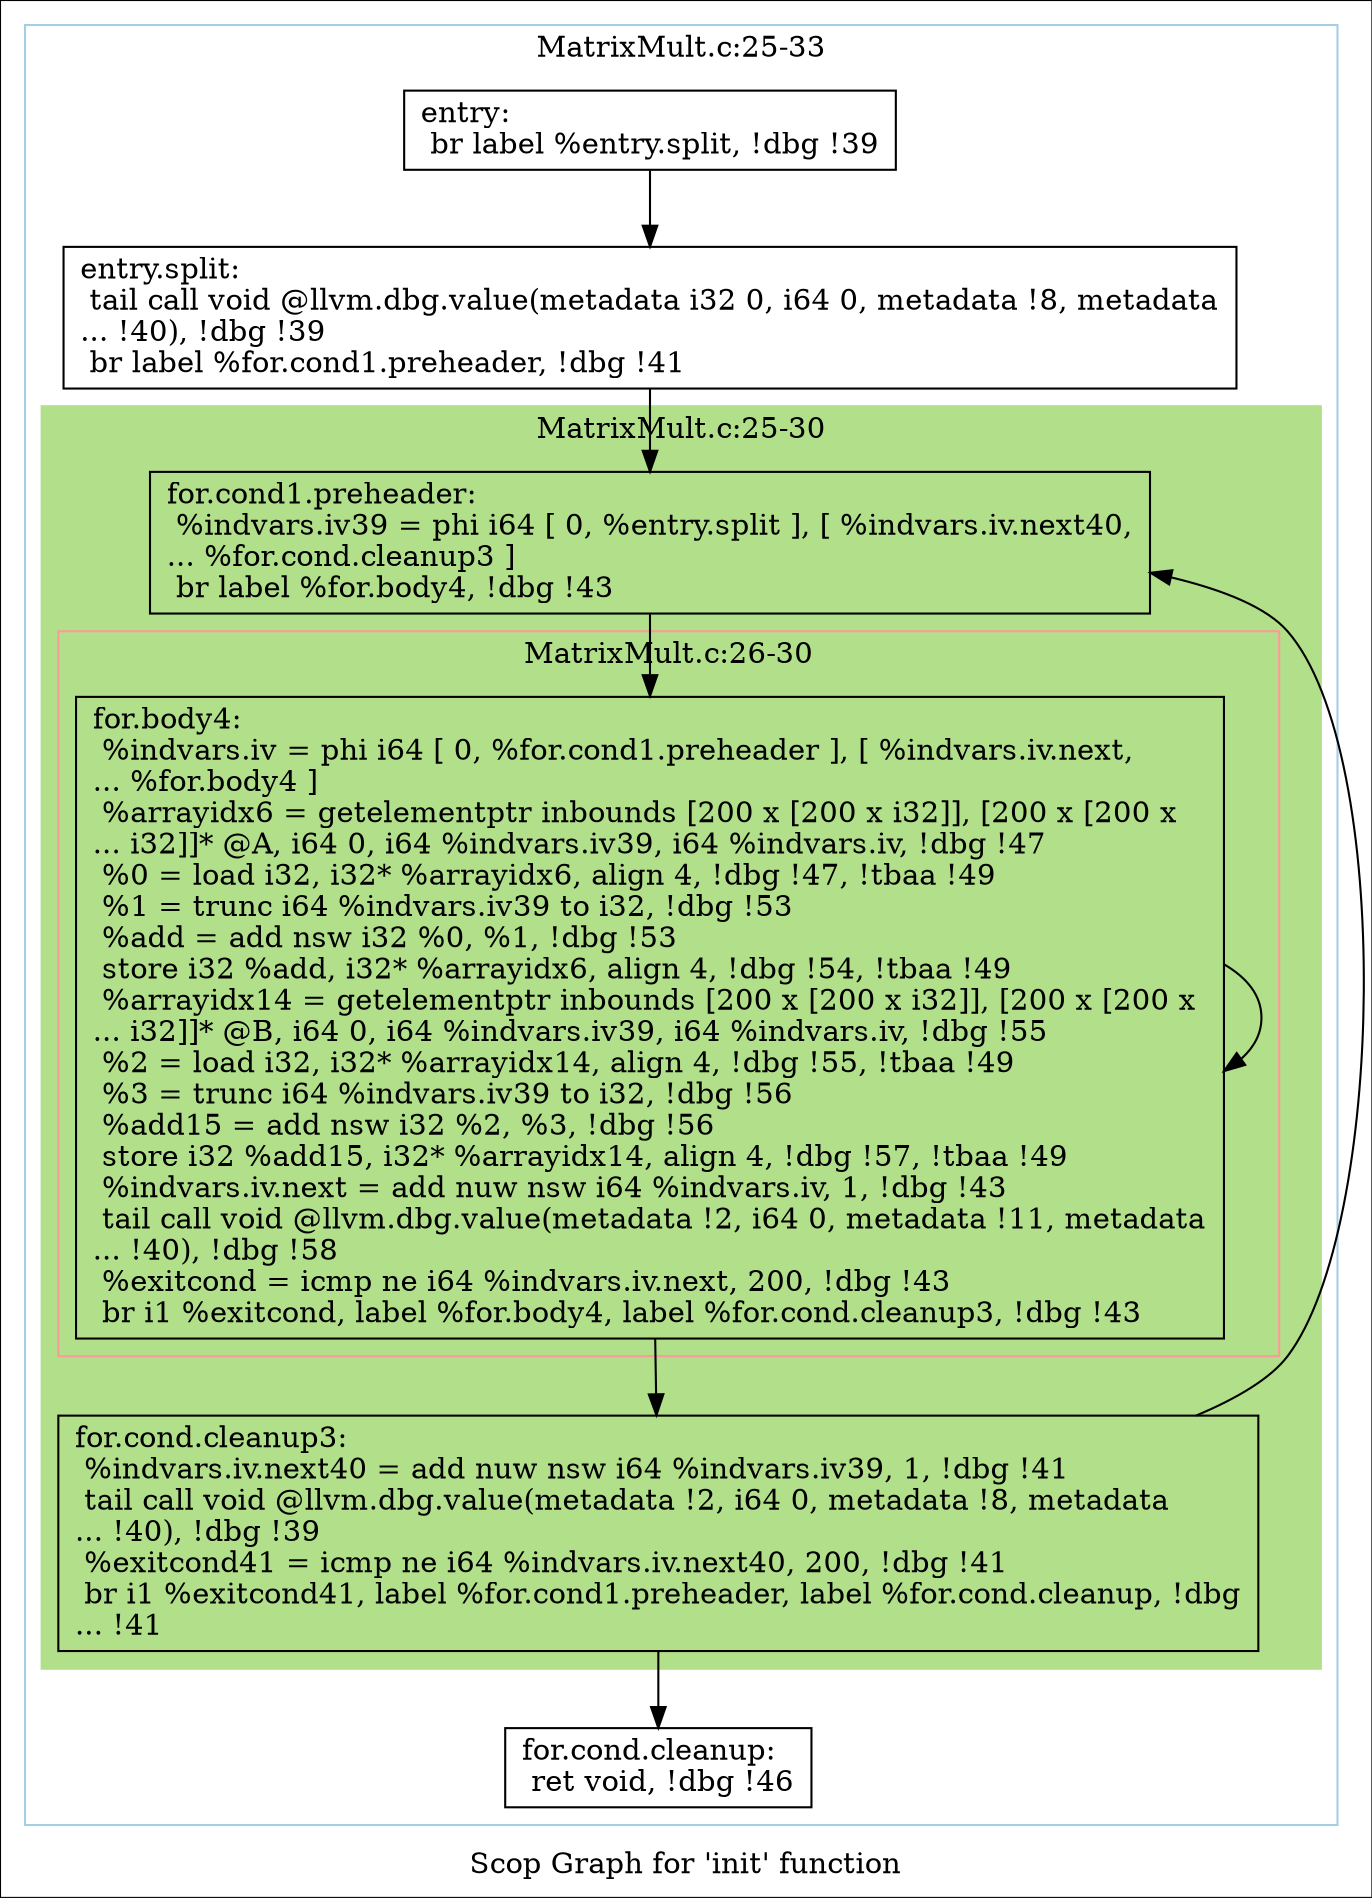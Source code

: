 digraph "Scop Graph for 'init' function" {
	label="Scop Graph for 'init' function";

	Node0xa271080 [shape=record,label="{entry:\l  br label %entry.split, !dbg !39\l}"];
	Node0xa271080 -> Node0xa26d660;
	Node0xa26d660 [shape=record,label="{entry.split:                                      \l  tail call void @llvm.dbg.value(metadata i32 0, i64 0, metadata !8, metadata\l... !40), !dbg !39\l  br label %for.cond1.preheader, !dbg !41\l}"];
	Node0xa26d660 -> Node0xa2742a0;
	Node0xa2742a0 [shape=record,label="{for.cond1.preheader:                              \l  %indvars.iv39 = phi i64 [ 0, %entry.split ], [ %indvars.iv.next40,\l... %for.cond.cleanup3 ]\l  br label %for.body4, !dbg !43\l}"];
	Node0xa2742a0 -> Node0xa275c20;
	Node0xa275c20 [shape=record,label="{for.body4:                                        \l  %indvars.iv = phi i64 [ 0, %for.cond1.preheader ], [ %indvars.iv.next,\l... %for.body4 ]\l  %arrayidx6 = getelementptr inbounds [200 x [200 x i32]], [200 x [200 x\l... i32]]* @A, i64 0, i64 %indvars.iv39, i64 %indvars.iv, !dbg !47\l  %0 = load i32, i32* %arrayidx6, align 4, !dbg !47, !tbaa !49\l  %1 = trunc i64 %indvars.iv39 to i32, !dbg !53\l  %add = add nsw i32 %0, %1, !dbg !53\l  store i32 %add, i32* %arrayidx6, align 4, !dbg !54, !tbaa !49\l  %arrayidx14 = getelementptr inbounds [200 x [200 x i32]], [200 x [200 x\l... i32]]* @B, i64 0, i64 %indvars.iv39, i64 %indvars.iv, !dbg !55\l  %2 = load i32, i32* %arrayidx14, align 4, !dbg !55, !tbaa !49\l  %3 = trunc i64 %indvars.iv39 to i32, !dbg !56\l  %add15 = add nsw i32 %2, %3, !dbg !56\l  store i32 %add15, i32* %arrayidx14, align 4, !dbg !57, !tbaa !49\l  %indvars.iv.next = add nuw nsw i64 %indvars.iv, 1, !dbg !43\l  tail call void @llvm.dbg.value(metadata !2, i64 0, metadata !11, metadata\l... !40), !dbg !58\l  %exitcond = icmp ne i64 %indvars.iv.next, 200, !dbg !43\l  br i1 %exitcond, label %for.body4, label %for.cond.cleanup3, !dbg !43\l}"];
	Node0xa275c20 -> Node0xa275c20[constraint=false];
	Node0xa275c20 -> Node0xa275000;
	Node0xa275000 [shape=record,label="{for.cond.cleanup3:                                \l  %indvars.iv.next40 = add nuw nsw i64 %indvars.iv39, 1, !dbg !41\l  tail call void @llvm.dbg.value(metadata !2, i64 0, metadata !8, metadata\l... !40), !dbg !39\l  %exitcond41 = icmp ne i64 %indvars.iv.next40, 200, !dbg !41\l  br i1 %exitcond41, label %for.cond1.preheader, label %for.cond.cleanup, !dbg\l... !41\l}"];
	Node0xa275000 -> Node0xa2742a0[constraint=false];
	Node0xa275000 -> Node0xa274310;
	Node0xa274310 [shape=record,label="{for.cond.cleanup:                                 \l  ret void, !dbg !46\l}"];
	colorscheme = "paired12"
        subgraph cluster_0xa275810 {
          label = "MatrixMult.c:25-33
";
          style = solid;
          color = 1
          subgraph cluster_0xa284d50 {
            label = "MatrixMult.c:25-30
";
            style = filled;
            color = 3            subgraph cluster_0xa3194a0 {
              label = "MatrixMult.c:26-30
";
              style = solid;
              color = 5
              Node0xa275c20;
            }
            Node0xa2742a0;
            Node0xa275000;
          }
          Node0xa271080;
          Node0xa26d660;
          Node0xa274310;
        }
}
